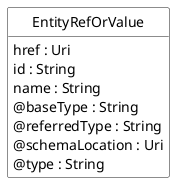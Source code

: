 @startuml
hide circle
hide methods
hide stereotype
show <<Enumeration>> stereotype
skinparam class {
   BackgroundColor<<Enumeration>> #E6F5F7
   BackgroundColor<<Ref>> #FFFFE0
   BackgroundColor<<Pivot>> #FFFFFFF
   BackgroundColor<<SimpleType>> #E2F0DA
   BackgroundColor #FCF2E3
}

class EntityRefOrValue <<Pivot>> {
    href : Uri
    id : String
    name : String
    @baseType : String
    @referredType : String
    @schemaLocation : Uri
    @type : String
}


@enduml